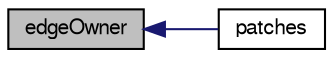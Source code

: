 digraph "edgeOwner"
{
  bgcolor="transparent";
  edge [fontname="FreeSans",fontsize="10",labelfontname="FreeSans",labelfontsize="10"];
  node [fontname="FreeSans",fontsize="10",shape=record];
  rankdir="LR";
  Node492 [label="edgeOwner",height=0.2,width=0.4,color="black", fillcolor="grey75", style="filled", fontcolor="black"];
  Node492 -> Node493 [dir="back",color="midnightblue",fontsize="10",style="solid",fontname="FreeSans"];
  Node493 [label="patches",height=0.2,width=0.4,color="black",URL="$a30598.html#adf6d6f4f6576d5bd544f3ba396fa3946"];
}
